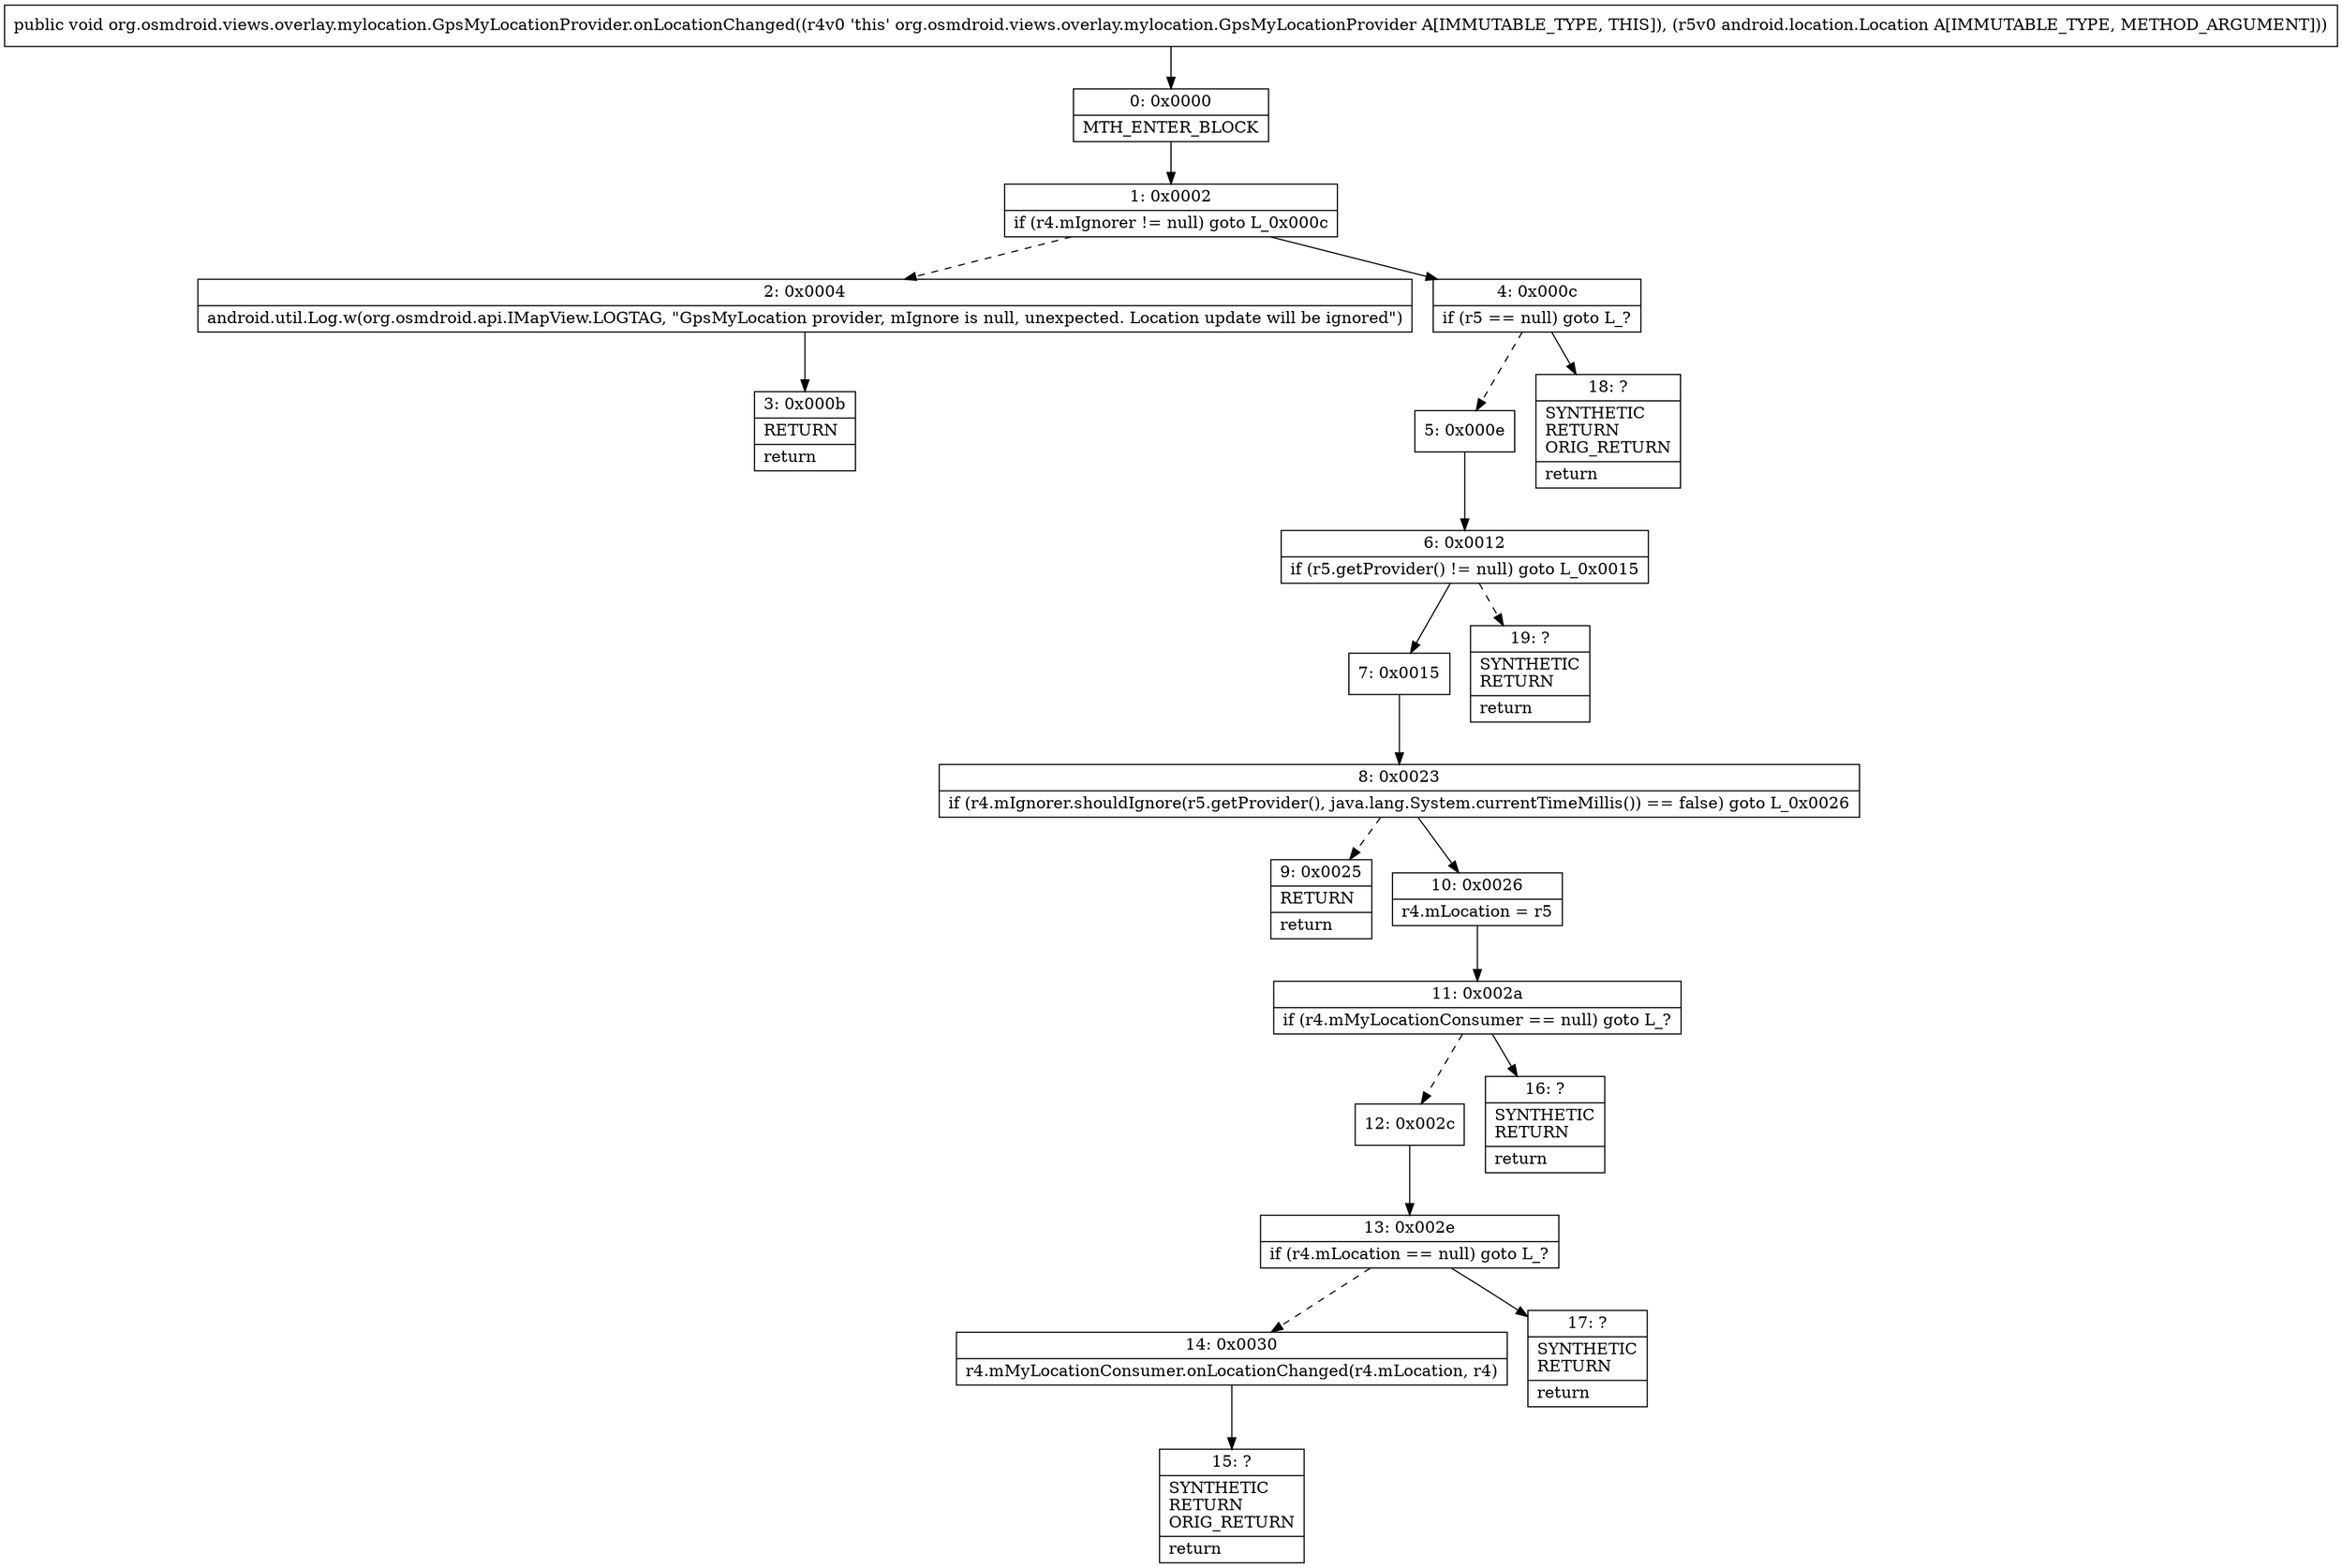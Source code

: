 digraph "CFG fororg.osmdroid.views.overlay.mylocation.GpsMyLocationProvider.onLocationChanged(Landroid\/location\/Location;)V" {
Node_0 [shape=record,label="{0\:\ 0x0000|MTH_ENTER_BLOCK\l}"];
Node_1 [shape=record,label="{1\:\ 0x0002|if (r4.mIgnorer != null) goto L_0x000c\l}"];
Node_2 [shape=record,label="{2\:\ 0x0004|android.util.Log.w(org.osmdroid.api.IMapView.LOGTAG, \"GpsMyLocation provider, mIgnore is null, unexpected. Location update will be ignored\")\l}"];
Node_3 [shape=record,label="{3\:\ 0x000b|RETURN\l|return\l}"];
Node_4 [shape=record,label="{4\:\ 0x000c|if (r5 == null) goto L_?\l}"];
Node_5 [shape=record,label="{5\:\ 0x000e}"];
Node_6 [shape=record,label="{6\:\ 0x0012|if (r5.getProvider() != null) goto L_0x0015\l}"];
Node_7 [shape=record,label="{7\:\ 0x0015}"];
Node_8 [shape=record,label="{8\:\ 0x0023|if (r4.mIgnorer.shouldIgnore(r5.getProvider(), java.lang.System.currentTimeMillis()) == false) goto L_0x0026\l}"];
Node_9 [shape=record,label="{9\:\ 0x0025|RETURN\l|return\l}"];
Node_10 [shape=record,label="{10\:\ 0x0026|r4.mLocation = r5\l}"];
Node_11 [shape=record,label="{11\:\ 0x002a|if (r4.mMyLocationConsumer == null) goto L_?\l}"];
Node_12 [shape=record,label="{12\:\ 0x002c}"];
Node_13 [shape=record,label="{13\:\ 0x002e|if (r4.mLocation == null) goto L_?\l}"];
Node_14 [shape=record,label="{14\:\ 0x0030|r4.mMyLocationConsumer.onLocationChanged(r4.mLocation, r4)\l}"];
Node_15 [shape=record,label="{15\:\ ?|SYNTHETIC\lRETURN\lORIG_RETURN\l|return\l}"];
Node_16 [shape=record,label="{16\:\ ?|SYNTHETIC\lRETURN\l|return\l}"];
Node_17 [shape=record,label="{17\:\ ?|SYNTHETIC\lRETURN\l|return\l}"];
Node_18 [shape=record,label="{18\:\ ?|SYNTHETIC\lRETURN\lORIG_RETURN\l|return\l}"];
Node_19 [shape=record,label="{19\:\ ?|SYNTHETIC\lRETURN\l|return\l}"];
MethodNode[shape=record,label="{public void org.osmdroid.views.overlay.mylocation.GpsMyLocationProvider.onLocationChanged((r4v0 'this' org.osmdroid.views.overlay.mylocation.GpsMyLocationProvider A[IMMUTABLE_TYPE, THIS]), (r5v0 android.location.Location A[IMMUTABLE_TYPE, METHOD_ARGUMENT])) }"];
MethodNode -> Node_0;
Node_0 -> Node_1;
Node_1 -> Node_2[style=dashed];
Node_1 -> Node_4;
Node_2 -> Node_3;
Node_4 -> Node_5[style=dashed];
Node_4 -> Node_18;
Node_5 -> Node_6;
Node_6 -> Node_7;
Node_6 -> Node_19[style=dashed];
Node_7 -> Node_8;
Node_8 -> Node_9[style=dashed];
Node_8 -> Node_10;
Node_10 -> Node_11;
Node_11 -> Node_12[style=dashed];
Node_11 -> Node_16;
Node_12 -> Node_13;
Node_13 -> Node_14[style=dashed];
Node_13 -> Node_17;
Node_14 -> Node_15;
}

